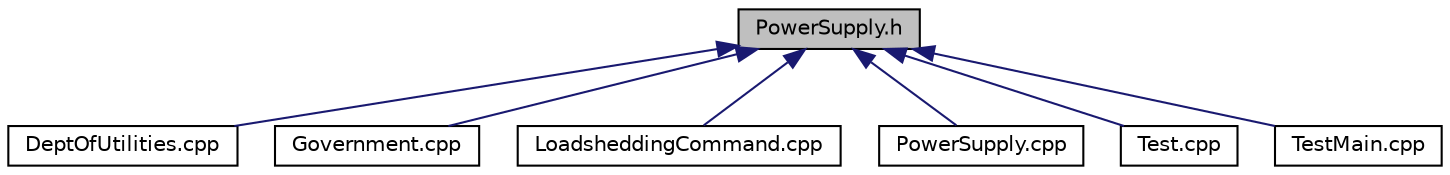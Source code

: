 digraph "PowerSupply.h"
{
 // LATEX_PDF_SIZE
  edge [fontname="Helvetica",fontsize="10",labelfontname="Helvetica",labelfontsize="10"];
  node [fontname="Helvetica",fontsize="10",shape=record];
  Node1 [label="PowerSupply.h",height=0.2,width=0.4,color="black", fillcolor="grey75", style="filled", fontcolor="black",tooltip="Header file for the PowerSupply class, responsible for managing electricity generation and distributi..."];
  Node1 -> Node2 [dir="back",color="midnightblue",fontsize="10",style="solid"];
  Node2 [label="DeptOfUtilities.cpp",height=0.2,width=0.4,color="black", fillcolor="white", style="filled",URL="$DeptOfUtilities_8cpp.html",tooltip=" "];
  Node1 -> Node3 [dir="back",color="midnightblue",fontsize="10",style="solid"];
  Node3 [label="Government.cpp",height=0.2,width=0.4,color="black", fillcolor="white", style="filled",URL="$Government_8cpp.html",tooltip=" "];
  Node1 -> Node4 [dir="back",color="midnightblue",fontsize="10",style="solid"];
  Node4 [label="LoadsheddingCommand.cpp",height=0.2,width=0.4,color="black", fillcolor="white", style="filled",URL="$LoadsheddingCommand_8cpp.html",tooltip=" "];
  Node1 -> Node5 [dir="back",color="midnightblue",fontsize="10",style="solid"];
  Node5 [label="PowerSupply.cpp",height=0.2,width=0.4,color="black", fillcolor="white", style="filled",URL="$PowerSupply_8cpp.html",tooltip=" "];
  Node1 -> Node6 [dir="back",color="midnightblue",fontsize="10",style="solid"];
  Node6 [label="Test.cpp",height=0.2,width=0.4,color="black", fillcolor="white", style="filled",URL="$Test_8cpp.html",tooltip=" "];
  Node1 -> Node7 [dir="back",color="midnightblue",fontsize="10",style="solid"];
  Node7 [label="TestMain.cpp",height=0.2,width=0.4,color="black", fillcolor="white", style="filled",URL="$TestMain_8cpp.html",tooltip=" "];
}
